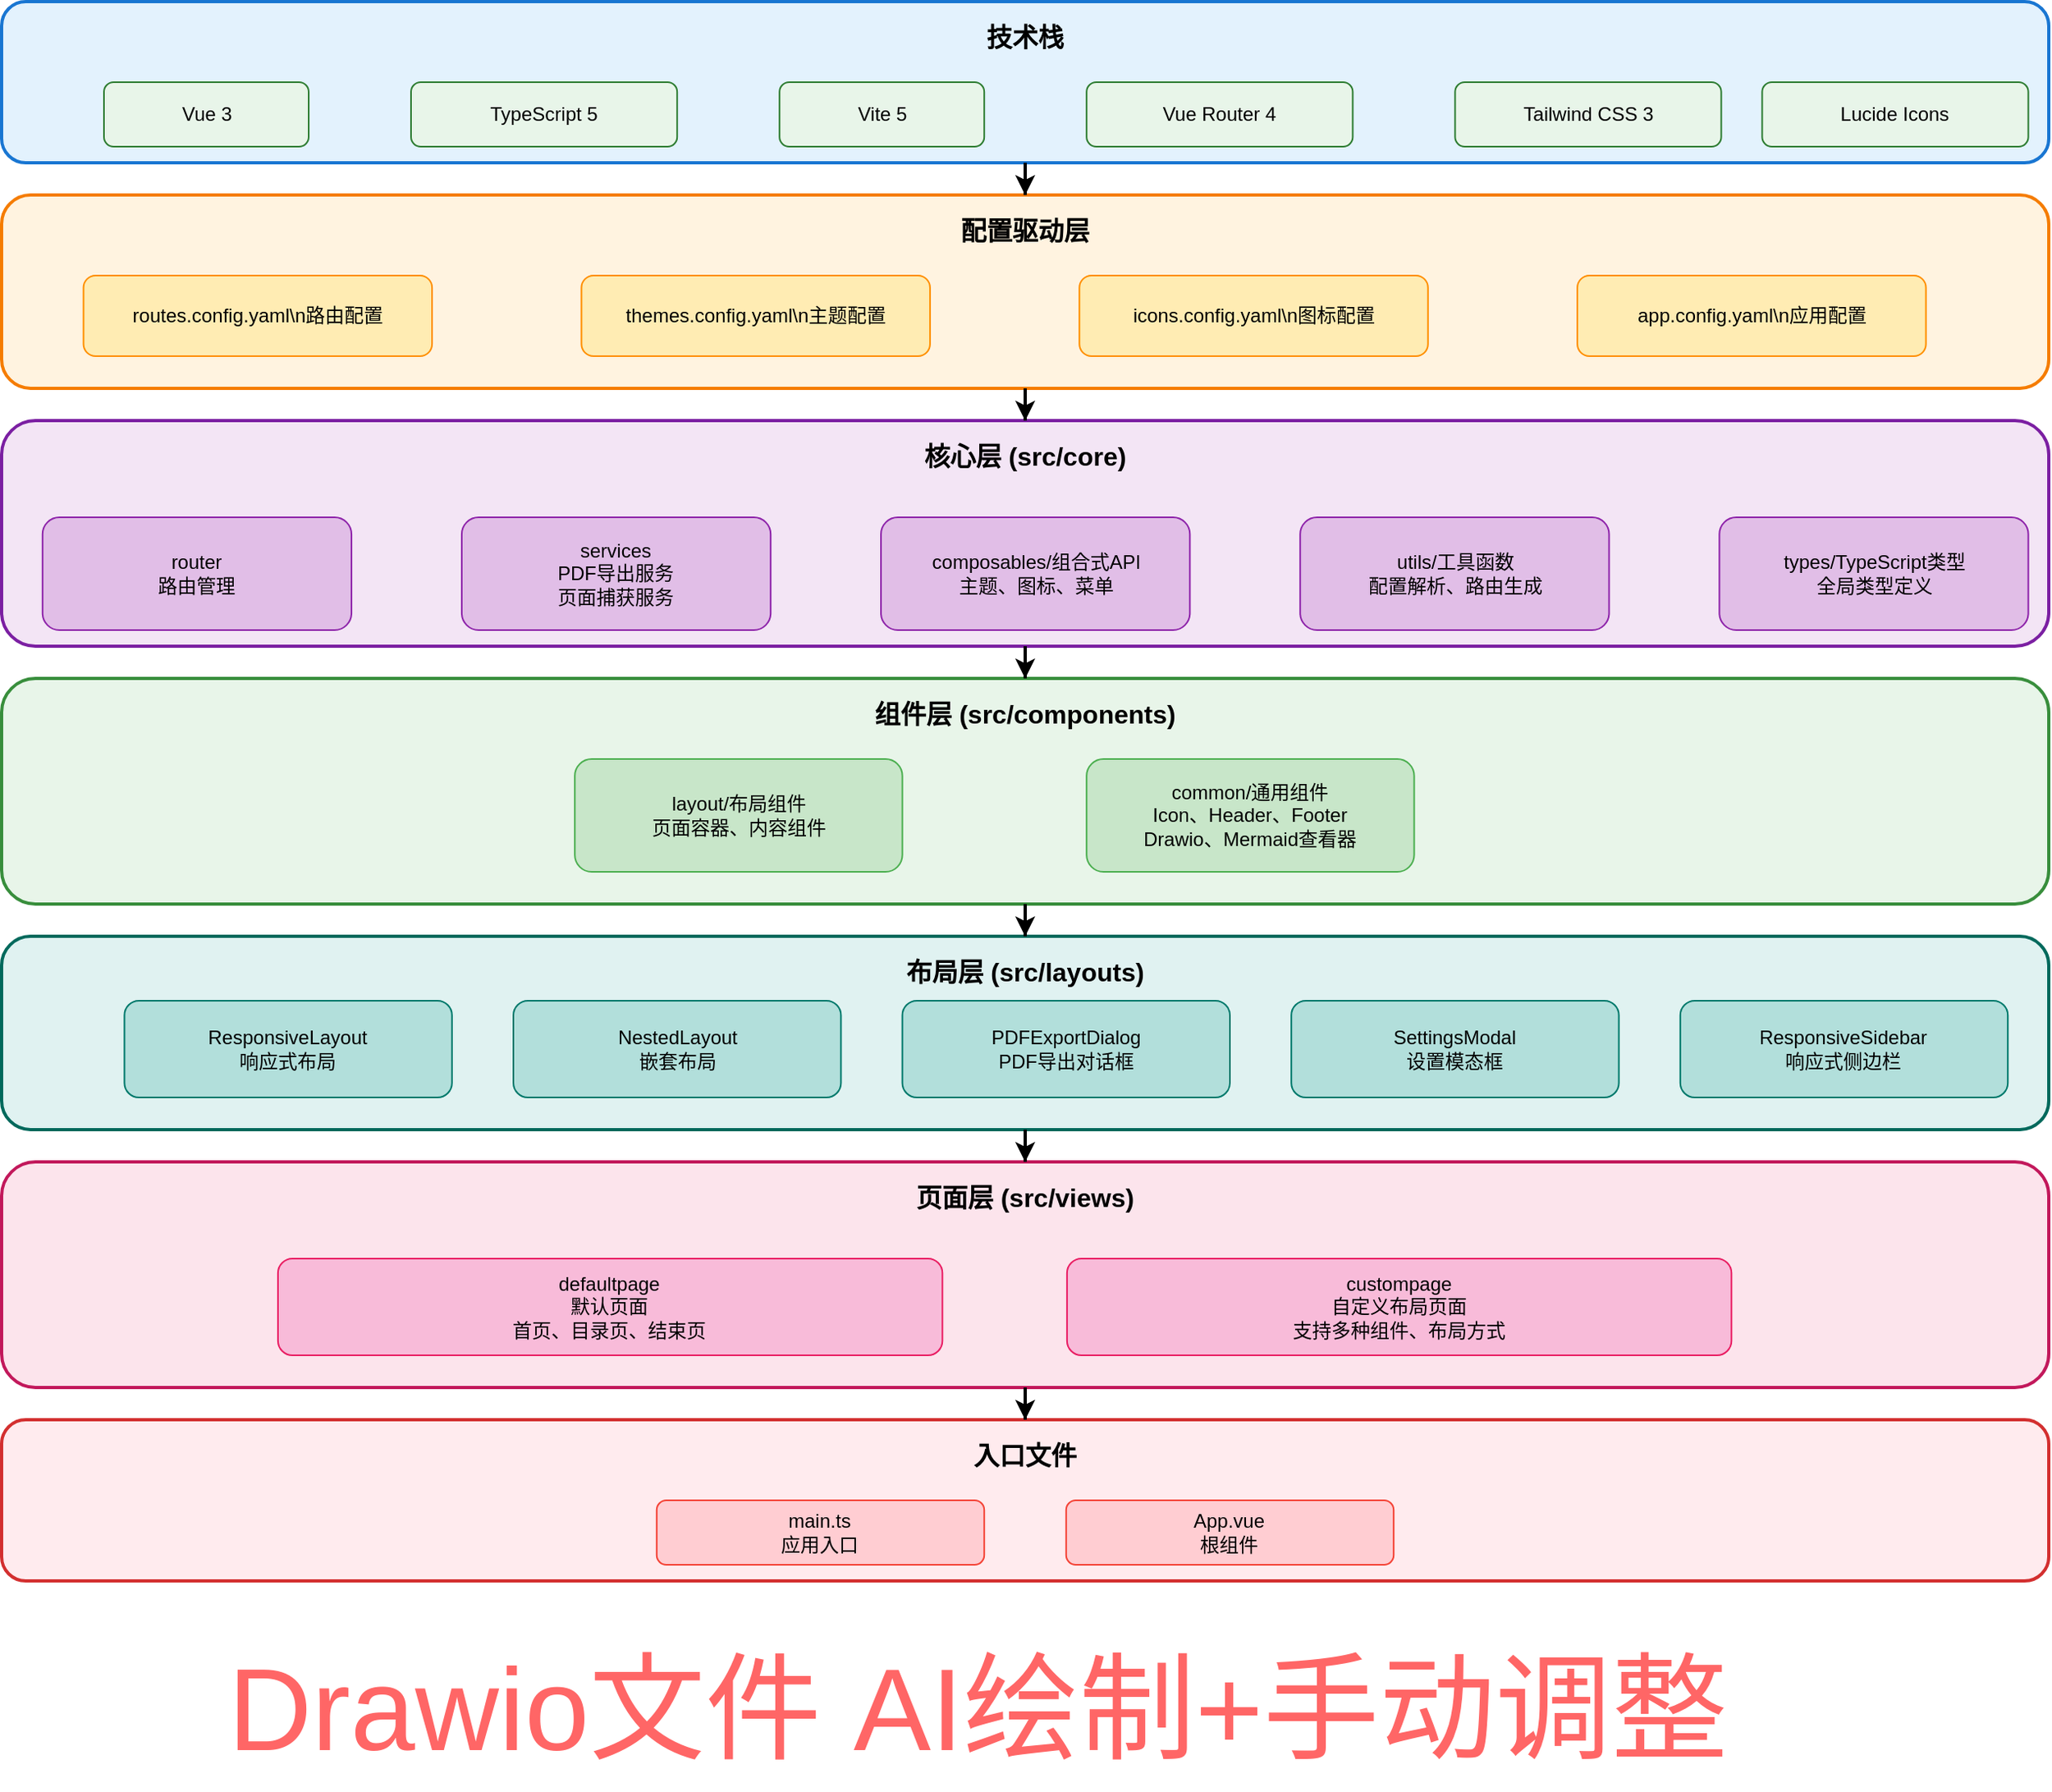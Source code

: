 <mxfile>
    <diagram id="ppt-engineering-architecture-v2" name="PPT-Engineering架构-优化版">
        <mxGraphModel dx="2355" dy="1058" grid="1" gridSize="10" guides="1" tooltips="1" connect="1" arrows="1" fold="1" page="1" pageScale="1" pageWidth="1200" pageHeight="1050" math="0" shadow="0">
            <root>
                <mxCell id="0"/>
                <mxCell id="1" parent="0"/>
                <mxCell id="6" value="" style="group" vertex="1" connectable="0" parent="1">
                    <mxGeometry x="100" y="80" width="1270" height="980" as="geometry"/>
                </mxCell>
                <mxCell id="layer1-container" value="技术栈" style="rounded=1;whiteSpace=wrap;html=1;fillColor=#e3f2fd;strokeColor=#1976d2;strokeWidth=2;verticalAlign=top;align=center;fontSize=16;fontStyle=1;spacingTop=6;container=1;" parent="6" vertex="1">
                    <mxGeometry width="1270" height="100" as="geometry"/>
                </mxCell>
                <mxCell id="vue3" value="Vue 3" style="rounded=1;fillColor=#e8f5e9;strokeColor=#2e7d32;whiteSpace=wrap;" parent="layer1-container" vertex="1">
                    <mxGeometry x="63.5" y="50" width="127.0" height="40" as="geometry"/>
                </mxCell>
                <mxCell id="typescript" value="TypeScript 5" style="rounded=1;fillColor=#e8f5e9;strokeColor=#2e7d32;whiteSpace=wrap;" parent="layer1-container" vertex="1">
                    <mxGeometry x="254.0" y="50" width="165.1" height="40" as="geometry"/>
                </mxCell>
                <mxCell id="vite" value="Vite 5" style="rounded=1;fillColor=#e8f5e9;strokeColor=#2e7d32;whiteSpace=wrap;" parent="layer1-container" vertex="1">
                    <mxGeometry x="482.6" y="50" width="127.0" height="40" as="geometry"/>
                </mxCell>
                <mxCell id="vue-router" value="Vue Router 4" style="rounded=1;fillColor=#e8f5e9;strokeColor=#2e7d32;whiteSpace=wrap;" parent="layer1-container" vertex="1">
                    <mxGeometry x="673.1" y="50" width="165.1" height="40" as="geometry"/>
                </mxCell>
                <mxCell id="tailwind" value="Tailwind CSS 3" style="rounded=1;fillColor=#e8f5e9;strokeColor=#2e7d32;whiteSpace=wrap;" parent="layer1-container" vertex="1">
                    <mxGeometry x="901.7" y="50" width="165.1" height="40" as="geometry"/>
                </mxCell>
                <mxCell id="lucide" value="Lucide Icons" style="rounded=1;fillColor=#e8f5e9;strokeColor=#2e7d32;whiteSpace=wrap;" parent="layer1-container" vertex="1">
                    <mxGeometry x="1092.2" y="50" width="165.1" height="40" as="geometry"/>
                </mxCell>
                <mxCell id="layer2-container" value="配置驱动层" style="rounded=1;whiteSpace=wrap;html=1;fillColor=#fff3e0;strokeColor=#f57c00;strokeWidth=2;verticalAlign=top;align=center;fontSize=16;fontStyle=1;spacingTop=6;container=1;" parent="6" vertex="1">
                    <mxGeometry y="120" width="1270" height="120" as="geometry"/>
                </mxCell>
                <mxCell id="2" value="" style="group" vertex="1" connectable="0" parent="layer2-container">
                    <mxGeometry x="50.8" y="50" width="1143" height="50" as="geometry"/>
                </mxCell>
                <mxCell id="routes-config" value="routes.config.yaml\n路由配置" style="rounded=1;fillColor=#ffecb3;strokeColor=#ff8f00;whiteSpace=wrap;" parent="2" vertex="1">
                    <mxGeometry width="216.243" height="50" as="geometry"/>
                </mxCell>
                <mxCell id="themes-config" value="themes.config.yaml\n主题配置" style="rounded=1;fillColor=#ffecb3;strokeColor=#ff8f00;whiteSpace=wrap;" parent="2" vertex="1">
                    <mxGeometry x="308.919" width="216.243" height="50" as="geometry"/>
                </mxCell>
                <mxCell id="icons-config" value="icons.config.yaml\n图标配置" style="rounded=1;fillColor=#ffecb3;strokeColor=#ff8f00;whiteSpace=wrap;" parent="2" vertex="1">
                    <mxGeometry x="617.838" width="216.243" height="50" as="geometry"/>
                </mxCell>
                <mxCell id="app-config" value="app.config.yaml\n应用配置" style="rounded=1;fillColor=#ffecb3;strokeColor=#ff8f00;whiteSpace=wrap;" parent="2" vertex="1">
                    <mxGeometry x="926.757" width="216.243" height="50" as="geometry"/>
                </mxCell>
                <mxCell id="layer3-container" value="核心层 (src/core)" style="rounded=1;whiteSpace=wrap;html=1;fillColor=#f3e5f5;strokeColor=#7b1fa2;strokeWidth=2;verticalAlign=top;align=center;fontSize=16;fontStyle=1;spacingTop=6;container=1;" parent="6" vertex="1">
                    <mxGeometry y="260" width="1270" height="140" as="geometry"/>
                </mxCell>
                <mxCell id="3" value="" style="group" vertex="1" connectable="0" parent="layer3-container">
                    <mxGeometry x="25.4" y="60" width="1231.9" height="70" as="geometry"/>
                </mxCell>
                <mxCell id="router" value="router&#10;路由管理" style="rounded=1;fillColor=#e1bee7;strokeColor=#8e24aa;whiteSpace=wrap;" parent="3" vertex="1">
                    <mxGeometry width="191.629" height="70" as="geometry"/>
                </mxCell>
                <mxCell id="services" value="services&#10;PDF导出服务&#10;页面捕获服务" style="rounded=1;fillColor=#e1bee7;strokeColor=#8e24aa;whiteSpace=wrap;" parent="3" vertex="1">
                    <mxGeometry x="260.068" width="191.629" height="70" as="geometry"/>
                </mxCell>
                <mxCell id="composables" value="composables/组合式API&#10;主题、图标、菜单" style="rounded=1;fillColor=#e1bee7;strokeColor=#8e24aa;whiteSpace=wrap;" parent="3" vertex="1">
                    <mxGeometry x="520.136" width="191.629" height="70" as="geometry"/>
                </mxCell>
                <mxCell id="utils" value="utils/工具函数&#10;配置解析、路由生成" style="rounded=1;fillColor=#e1bee7;strokeColor=#8e24aa;whiteSpace=wrap;" parent="3" vertex="1">
                    <mxGeometry x="780.203" width="191.629" height="70" as="geometry"/>
                </mxCell>
                <mxCell id="types" value="types/TypeScript类型&#10;全局类型定义" style="rounded=1;fillColor=#e1bee7;strokeColor=#8e24aa;whiteSpace=wrap;" parent="3" vertex="1">
                    <mxGeometry x="1040.271" width="191.629" height="70" as="geometry"/>
                </mxCell>
                <mxCell id="layer4-container" value="组件层 (src/components)" style="rounded=1;whiteSpace=wrap;html=1;fillColor=#e8f5e9;strokeColor=#388e3c;strokeWidth=2;verticalAlign=top;align=center;fontSize=16;fontStyle=1;spacingTop=6;container=1;" parent="6" vertex="1">
                    <mxGeometry y="420" width="1270" height="140" as="geometry"/>
                </mxCell>
                <mxCell id="layout-components" value="layout/布局组件&#10;页面容器、内容组件" style="rounded=1;fillColor=#c8e6c9;strokeColor=#4caf50;whiteSpace=wrap;" parent="layer4-container" vertex="1">
                    <mxGeometry x="355.6" y="50" width="203.2" height="70" as="geometry"/>
                </mxCell>
                <mxCell id="common-components" value="common/通用组件&#10;Icon、Header、Footer&#10;Drawio、Mermaid查看器" style="rounded=1;fillColor=#c8e6c9;strokeColor=#4caf50;whiteSpace=wrap;" parent="layer4-container" vertex="1">
                    <mxGeometry x="673.1" y="50" width="203.2" height="70" as="geometry"/>
                </mxCell>
                <mxCell id="layer5-container" value="布局层 (src/layouts)" style="rounded=1;whiteSpace=wrap;html=1;fillColor=#e0f2f1;strokeColor=#00695c;strokeWidth=2;verticalAlign=top;align=center;fontSize=16;fontStyle=1;spacingTop=6;container=1;" parent="6" vertex="1">
                    <mxGeometry y="580" width="1270" height="120" as="geometry"/>
                </mxCell>
                <mxCell id="responsive-layout" value="ResponsiveLayout&#10;响应式布局" style="rounded=1;fillColor=#b2dfdb;strokeColor=#00796b;whiteSpace=wrap;" parent="layer5-container" vertex="1">
                    <mxGeometry x="76.2" y="40" width="203.2" height="60" as="geometry"/>
                </mxCell>
                <mxCell id="nested-layout" value="NestedLayout&#10;嵌套布局" style="rounded=1;fillColor=#b2dfdb;strokeColor=#00796b;whiteSpace=wrap;" parent="layer5-container" vertex="1">
                    <mxGeometry x="317.5" y="40" width="203.2" height="60" as="geometry"/>
                </mxCell>
                <mxCell id="pdf-dialog" value="PDFExportDialog&#10;PDF导出对话框" style="rounded=1;fillColor=#b2dfdb;strokeColor=#00796b;whiteSpace=wrap;" parent="layer5-container" vertex="1">
                    <mxGeometry x="558.8" y="40" width="203.2" height="60" as="geometry"/>
                </mxCell>
                <mxCell id="settings-modal" value="SettingsModal&#10;设置模态框" style="rounded=1;fillColor=#b2dfdb;strokeColor=#00796b;whiteSpace=wrap;" parent="layer5-container" vertex="1">
                    <mxGeometry x="800.1" y="40" width="203.2" height="60" as="geometry"/>
                </mxCell>
                <mxCell id="sidebar" value="ResponsiveSidebar&#10;响应式侧边栏" style="rounded=1;fillColor=#b2dfdb;strokeColor=#00796b;whiteSpace=wrap;" parent="layer5-container" vertex="1">
                    <mxGeometry x="1041.4" y="40" width="203.2" height="60" as="geometry"/>
                </mxCell>
                <mxCell id="layer6-container" value="页面层 (src/views)" style="rounded=1;whiteSpace=wrap;html=1;fillColor=#fce4ec;strokeColor=#c2185b;strokeWidth=2;verticalAlign=top;align=center;fontSize=16;fontStyle=1;spacingTop=6;container=1;" parent="6" vertex="1">
                    <mxGeometry y="720" width="1270" height="140" as="geometry"/>
                </mxCell>
                <mxCell id="4" value="" style="group" vertex="1" connectable="0" parent="layer6-container">
                    <mxGeometry x="171.45" y="60" width="901.7" height="60" as="geometry"/>
                </mxCell>
                <mxCell id="default-pages" value="defaultpage&#10;默认页面&#10;首页、目录页、结束页" style="rounded=1;fillColor=#f8bbd9;strokeColor=#e91e63;whiteSpace=wrap;" parent="4" vertex="1">
                    <mxGeometry width="412.206" height="60" as="geometry"/>
                </mxCell>
                <mxCell id="feature-showcase" value="custompage&#10;自定义布局页面&#10;支持多种组件、布局方式" style="rounded=1;fillColor=#f8bbd9;strokeColor=#e91e63;whiteSpace=wrap;" parent="4" vertex="1">
                    <mxGeometry x="489.494" width="412.206" height="60" as="geometry"/>
                </mxCell>
                <mxCell id="layer7-container" value="入口文件" style="rounded=1;whiteSpace=wrap;html=1;fillColor=#ffebee;strokeColor=#d32f2f;strokeWidth=2;verticalAlign=top;align=center;fontSize=16;fontStyle=1;spacingTop=6;container=1;" parent="6" vertex="1">
                    <mxGeometry y="880" width="1270" height="100" as="geometry"/>
                </mxCell>
                <mxCell id="5" value="" style="group" vertex="1" connectable="0" parent="layer7-container">
                    <mxGeometry x="406.4" y="50" width="457.2" height="40" as="geometry"/>
                </mxCell>
                <mxCell id="main-ts" value="main.ts&#10;应用入口" style="rounded=1;fillColor=#ffcdd2;strokeColor=#f44336;whiteSpace=wrap;" parent="5" vertex="1">
                    <mxGeometry width="203.2" height="40" as="geometry"/>
                </mxCell>
                <mxCell id="app-vue" value="App.vue&#10;根组件" style="rounded=1;fillColor=#ffcdd2;strokeColor=#f44336;whiteSpace=wrap;" parent="5" vertex="1">
                    <mxGeometry x="254.0" width="203.2" height="40" as="geometry"/>
                </mxCell>
                <mxCell id="conn1" style="edgeStyle=orthogonalEdgeStyle;rounded=0;orthogonalLoop=1;jettySize=auto;html=1;endArrow=classic;endFill=1;strokeWidth=2;" parent="6" source="layer1-container" target="layer2-container" edge="1">
                    <mxGeometry width="50" height="50" relative="1" as="geometry"/>
                </mxCell>
                <mxCell id="conn2" style="edgeStyle=orthogonalEdgeStyle;rounded=0;orthogonalLoop=1;jettySize=auto;html=1;endArrow=classic;endFill=1;strokeWidth=2;" parent="6" source="layer2-container" target="layer3-container" edge="1">
                    <mxGeometry width="50" height="50" relative="1" as="geometry"/>
                </mxCell>
                <mxCell id="conn3" style="edgeStyle=orthogonalEdgeStyle;rounded=0;orthogonalLoop=1;jettySize=auto;html=1;endArrow=classic;endFill=1;strokeWidth=2;" parent="6" source="layer3-container" target="layer4-container" edge="1">
                    <mxGeometry width="50" height="50" relative="1" as="geometry"/>
                </mxCell>
                <mxCell id="conn4" style="edgeStyle=orthogonalEdgeStyle;rounded=0;orthogonalLoop=1;jettySize=auto;html=1;endArrow=classic;endFill=1;strokeWidth=2;" parent="6" source="layer4-container" target="layer5-container" edge="1">
                    <mxGeometry width="50" height="50" relative="1" as="geometry"/>
                </mxCell>
                <mxCell id="conn5" style="edgeStyle=orthogonalEdgeStyle;rounded=0;orthogonalLoop=1;jettySize=auto;html=1;endArrow=classic;endFill=1;strokeWidth=2;" parent="6" source="layer5-container" target="layer6-container" edge="1">
                    <mxGeometry width="50" height="50" relative="1" as="geometry"/>
                </mxCell>
                <mxCell id="conn6" style="edgeStyle=orthogonalEdgeStyle;rounded=0;orthogonalLoop=1;jettySize=auto;html=1;endArrow=classic;endFill=1;strokeWidth=2;" parent="6" source="layer6-container" target="layer7-container" edge="1">
                    <mxGeometry width="50" height="50" relative="1" as="geometry"/>
                </mxCell>
                <mxCell id="7" value="&lt;font color=&quot;#ff6666&quot; style=&quot;font-size: 72px;&quot;&gt;Drawio文件 AI绘制+手动调整&lt;/font&gt;" style="text;html=1;align=center;verticalAlign=middle;resizable=0;points=[];autosize=1;strokeColor=none;fillColor=none;rotation=0;" vertex="1" parent="1">
                    <mxGeometry x="230" y="1090" width="950" height="100" as="geometry"/>
                </mxCell>
            </root>
        </mxGraphModel>
    </diagram>
</mxfile>